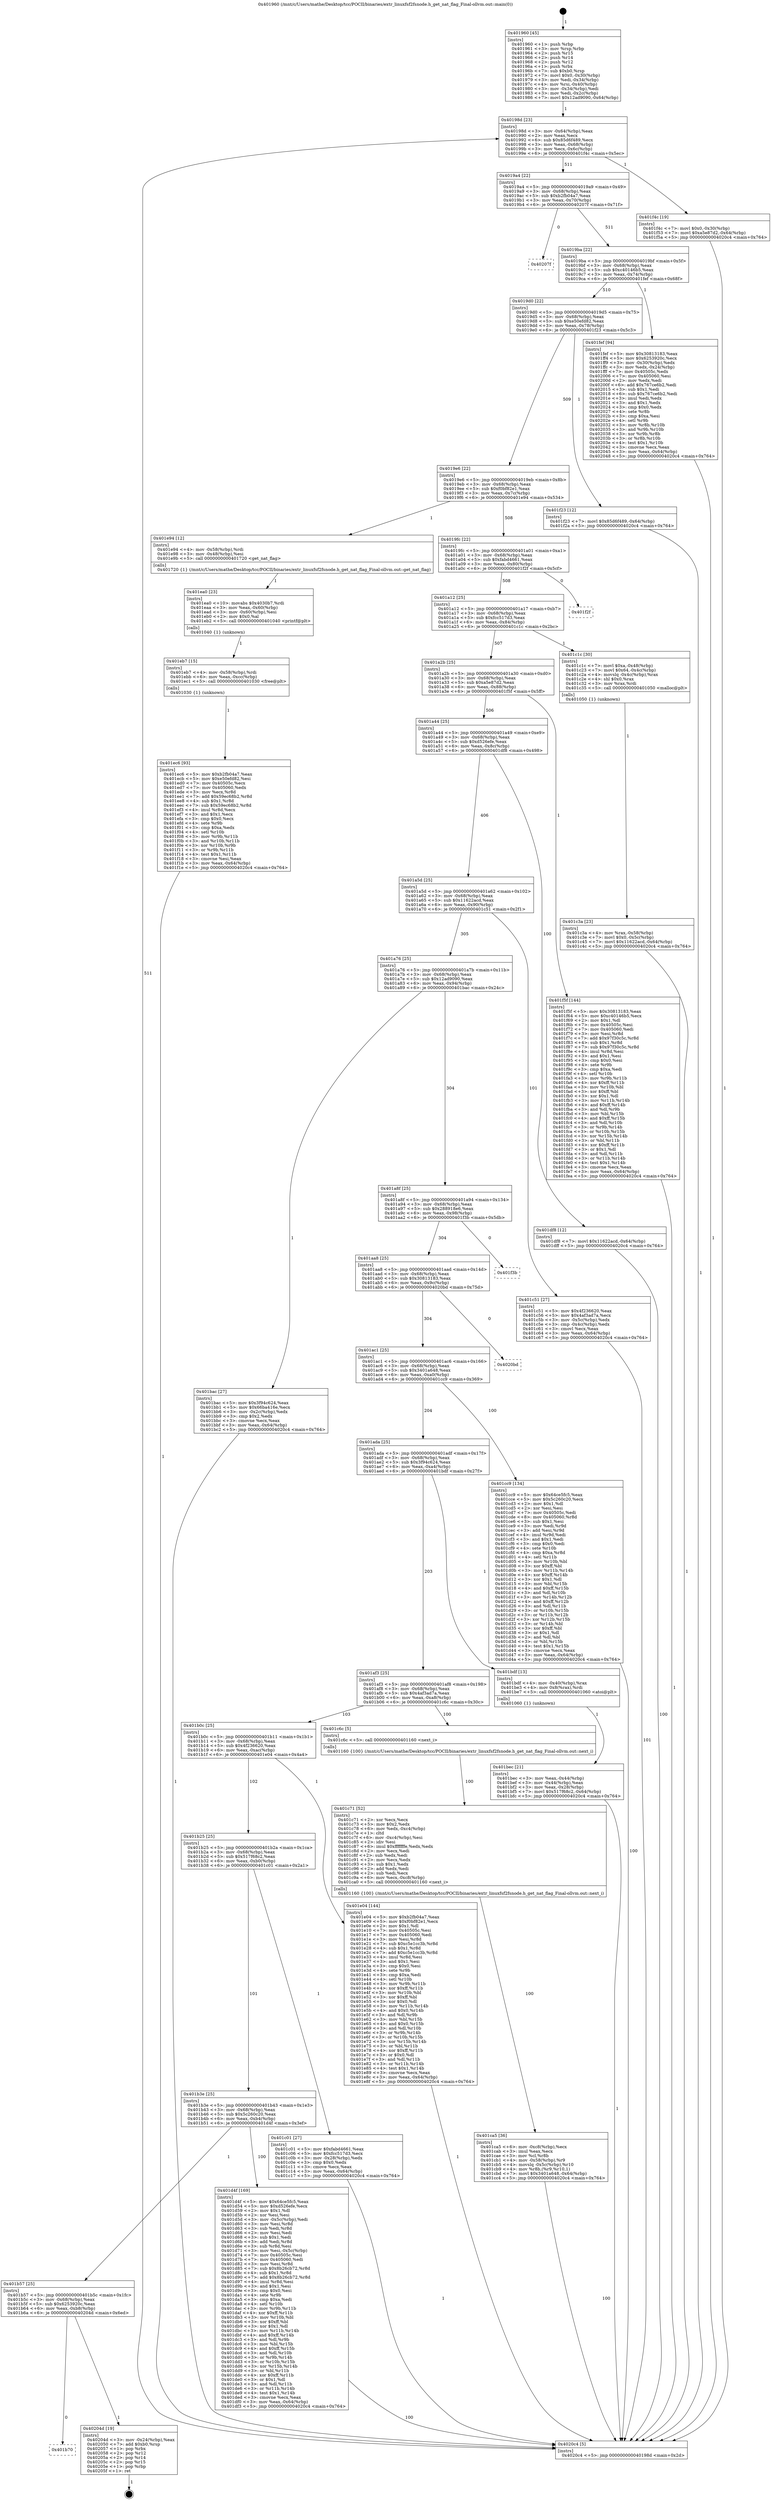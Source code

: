 digraph "0x401960" {
  label = "0x401960 (/mnt/c/Users/mathe/Desktop/tcc/POCII/binaries/extr_linuxfsf2fsnode.h_get_nat_flag_Final-ollvm.out::main(0))"
  labelloc = "t"
  node[shape=record]

  Entry [label="",width=0.3,height=0.3,shape=circle,fillcolor=black,style=filled]
  "0x40198d" [label="{
     0x40198d [23]\l
     | [instrs]\l
     &nbsp;&nbsp;0x40198d \<+3\>: mov -0x64(%rbp),%eax\l
     &nbsp;&nbsp;0x401990 \<+2\>: mov %eax,%ecx\l
     &nbsp;&nbsp;0x401992 \<+6\>: sub $0x85d6f489,%ecx\l
     &nbsp;&nbsp;0x401998 \<+3\>: mov %eax,-0x68(%rbp)\l
     &nbsp;&nbsp;0x40199b \<+3\>: mov %ecx,-0x6c(%rbp)\l
     &nbsp;&nbsp;0x40199e \<+6\>: je 0000000000401f4c \<main+0x5ec\>\l
  }"]
  "0x401f4c" [label="{
     0x401f4c [19]\l
     | [instrs]\l
     &nbsp;&nbsp;0x401f4c \<+7\>: movl $0x0,-0x30(%rbp)\l
     &nbsp;&nbsp;0x401f53 \<+7\>: movl $0xa5e87d2,-0x64(%rbp)\l
     &nbsp;&nbsp;0x401f5a \<+5\>: jmp 00000000004020c4 \<main+0x764\>\l
  }"]
  "0x4019a4" [label="{
     0x4019a4 [22]\l
     | [instrs]\l
     &nbsp;&nbsp;0x4019a4 \<+5\>: jmp 00000000004019a9 \<main+0x49\>\l
     &nbsp;&nbsp;0x4019a9 \<+3\>: mov -0x68(%rbp),%eax\l
     &nbsp;&nbsp;0x4019ac \<+5\>: sub $0xb2fb04a7,%eax\l
     &nbsp;&nbsp;0x4019b1 \<+3\>: mov %eax,-0x70(%rbp)\l
     &nbsp;&nbsp;0x4019b4 \<+6\>: je 000000000040207f \<main+0x71f\>\l
  }"]
  Exit [label="",width=0.3,height=0.3,shape=circle,fillcolor=black,style=filled,peripheries=2]
  "0x40207f" [label="{
     0x40207f\l
  }", style=dashed]
  "0x4019ba" [label="{
     0x4019ba [22]\l
     | [instrs]\l
     &nbsp;&nbsp;0x4019ba \<+5\>: jmp 00000000004019bf \<main+0x5f\>\l
     &nbsp;&nbsp;0x4019bf \<+3\>: mov -0x68(%rbp),%eax\l
     &nbsp;&nbsp;0x4019c2 \<+5\>: sub $0xc40146b5,%eax\l
     &nbsp;&nbsp;0x4019c7 \<+3\>: mov %eax,-0x74(%rbp)\l
     &nbsp;&nbsp;0x4019ca \<+6\>: je 0000000000401fef \<main+0x68f\>\l
  }"]
  "0x401b70" [label="{
     0x401b70\l
  }", style=dashed]
  "0x401fef" [label="{
     0x401fef [94]\l
     | [instrs]\l
     &nbsp;&nbsp;0x401fef \<+5\>: mov $0x30813183,%eax\l
     &nbsp;&nbsp;0x401ff4 \<+5\>: mov $0x6253920c,%ecx\l
     &nbsp;&nbsp;0x401ff9 \<+3\>: mov -0x30(%rbp),%edx\l
     &nbsp;&nbsp;0x401ffc \<+3\>: mov %edx,-0x24(%rbp)\l
     &nbsp;&nbsp;0x401fff \<+7\>: mov 0x40505c,%edx\l
     &nbsp;&nbsp;0x402006 \<+7\>: mov 0x405060,%esi\l
     &nbsp;&nbsp;0x40200d \<+2\>: mov %edx,%edi\l
     &nbsp;&nbsp;0x40200f \<+6\>: add $0x767ce6b2,%edi\l
     &nbsp;&nbsp;0x402015 \<+3\>: sub $0x1,%edi\l
     &nbsp;&nbsp;0x402018 \<+6\>: sub $0x767ce6b2,%edi\l
     &nbsp;&nbsp;0x40201e \<+3\>: imul %edi,%edx\l
     &nbsp;&nbsp;0x402021 \<+3\>: and $0x1,%edx\l
     &nbsp;&nbsp;0x402024 \<+3\>: cmp $0x0,%edx\l
     &nbsp;&nbsp;0x402027 \<+4\>: sete %r8b\l
     &nbsp;&nbsp;0x40202b \<+3\>: cmp $0xa,%esi\l
     &nbsp;&nbsp;0x40202e \<+4\>: setl %r9b\l
     &nbsp;&nbsp;0x402032 \<+3\>: mov %r8b,%r10b\l
     &nbsp;&nbsp;0x402035 \<+3\>: and %r9b,%r10b\l
     &nbsp;&nbsp;0x402038 \<+3\>: xor %r9b,%r8b\l
     &nbsp;&nbsp;0x40203b \<+3\>: or %r8b,%r10b\l
     &nbsp;&nbsp;0x40203e \<+4\>: test $0x1,%r10b\l
     &nbsp;&nbsp;0x402042 \<+3\>: cmovne %ecx,%eax\l
     &nbsp;&nbsp;0x402045 \<+3\>: mov %eax,-0x64(%rbp)\l
     &nbsp;&nbsp;0x402048 \<+5\>: jmp 00000000004020c4 \<main+0x764\>\l
  }"]
  "0x4019d0" [label="{
     0x4019d0 [22]\l
     | [instrs]\l
     &nbsp;&nbsp;0x4019d0 \<+5\>: jmp 00000000004019d5 \<main+0x75\>\l
     &nbsp;&nbsp;0x4019d5 \<+3\>: mov -0x68(%rbp),%eax\l
     &nbsp;&nbsp;0x4019d8 \<+5\>: sub $0xe50efd82,%eax\l
     &nbsp;&nbsp;0x4019dd \<+3\>: mov %eax,-0x78(%rbp)\l
     &nbsp;&nbsp;0x4019e0 \<+6\>: je 0000000000401f23 \<main+0x5c3\>\l
  }"]
  "0x40204d" [label="{
     0x40204d [19]\l
     | [instrs]\l
     &nbsp;&nbsp;0x40204d \<+3\>: mov -0x24(%rbp),%eax\l
     &nbsp;&nbsp;0x402050 \<+7\>: add $0xb0,%rsp\l
     &nbsp;&nbsp;0x402057 \<+1\>: pop %rbx\l
     &nbsp;&nbsp;0x402058 \<+2\>: pop %r12\l
     &nbsp;&nbsp;0x40205a \<+2\>: pop %r14\l
     &nbsp;&nbsp;0x40205c \<+2\>: pop %r15\l
     &nbsp;&nbsp;0x40205e \<+1\>: pop %rbp\l
     &nbsp;&nbsp;0x40205f \<+1\>: ret\l
  }"]
  "0x401f23" [label="{
     0x401f23 [12]\l
     | [instrs]\l
     &nbsp;&nbsp;0x401f23 \<+7\>: movl $0x85d6f489,-0x64(%rbp)\l
     &nbsp;&nbsp;0x401f2a \<+5\>: jmp 00000000004020c4 \<main+0x764\>\l
  }"]
  "0x4019e6" [label="{
     0x4019e6 [22]\l
     | [instrs]\l
     &nbsp;&nbsp;0x4019e6 \<+5\>: jmp 00000000004019eb \<main+0x8b\>\l
     &nbsp;&nbsp;0x4019eb \<+3\>: mov -0x68(%rbp),%eax\l
     &nbsp;&nbsp;0x4019ee \<+5\>: sub $0xf0bf82e1,%eax\l
     &nbsp;&nbsp;0x4019f3 \<+3\>: mov %eax,-0x7c(%rbp)\l
     &nbsp;&nbsp;0x4019f6 \<+6\>: je 0000000000401e94 \<main+0x534\>\l
  }"]
  "0x401ec6" [label="{
     0x401ec6 [93]\l
     | [instrs]\l
     &nbsp;&nbsp;0x401ec6 \<+5\>: mov $0xb2fb04a7,%eax\l
     &nbsp;&nbsp;0x401ecb \<+5\>: mov $0xe50efd82,%esi\l
     &nbsp;&nbsp;0x401ed0 \<+7\>: mov 0x40505c,%ecx\l
     &nbsp;&nbsp;0x401ed7 \<+7\>: mov 0x405060,%edx\l
     &nbsp;&nbsp;0x401ede \<+3\>: mov %ecx,%r8d\l
     &nbsp;&nbsp;0x401ee1 \<+7\>: add $0x59ec68b2,%r8d\l
     &nbsp;&nbsp;0x401ee8 \<+4\>: sub $0x1,%r8d\l
     &nbsp;&nbsp;0x401eec \<+7\>: sub $0x59ec68b2,%r8d\l
     &nbsp;&nbsp;0x401ef3 \<+4\>: imul %r8d,%ecx\l
     &nbsp;&nbsp;0x401ef7 \<+3\>: and $0x1,%ecx\l
     &nbsp;&nbsp;0x401efa \<+3\>: cmp $0x0,%ecx\l
     &nbsp;&nbsp;0x401efd \<+4\>: sete %r9b\l
     &nbsp;&nbsp;0x401f01 \<+3\>: cmp $0xa,%edx\l
     &nbsp;&nbsp;0x401f04 \<+4\>: setl %r10b\l
     &nbsp;&nbsp;0x401f08 \<+3\>: mov %r9b,%r11b\l
     &nbsp;&nbsp;0x401f0b \<+3\>: and %r10b,%r11b\l
     &nbsp;&nbsp;0x401f0e \<+3\>: xor %r10b,%r9b\l
     &nbsp;&nbsp;0x401f11 \<+3\>: or %r9b,%r11b\l
     &nbsp;&nbsp;0x401f14 \<+4\>: test $0x1,%r11b\l
     &nbsp;&nbsp;0x401f18 \<+3\>: cmovne %esi,%eax\l
     &nbsp;&nbsp;0x401f1b \<+3\>: mov %eax,-0x64(%rbp)\l
     &nbsp;&nbsp;0x401f1e \<+5\>: jmp 00000000004020c4 \<main+0x764\>\l
  }"]
  "0x401e94" [label="{
     0x401e94 [12]\l
     | [instrs]\l
     &nbsp;&nbsp;0x401e94 \<+4\>: mov -0x58(%rbp),%rdi\l
     &nbsp;&nbsp;0x401e98 \<+3\>: mov -0x48(%rbp),%esi\l
     &nbsp;&nbsp;0x401e9b \<+5\>: call 0000000000401720 \<get_nat_flag\>\l
     | [calls]\l
     &nbsp;&nbsp;0x401720 \{1\} (/mnt/c/Users/mathe/Desktop/tcc/POCII/binaries/extr_linuxfsf2fsnode.h_get_nat_flag_Final-ollvm.out::get_nat_flag)\l
  }"]
  "0x4019fc" [label="{
     0x4019fc [22]\l
     | [instrs]\l
     &nbsp;&nbsp;0x4019fc \<+5\>: jmp 0000000000401a01 \<main+0xa1\>\l
     &nbsp;&nbsp;0x401a01 \<+3\>: mov -0x68(%rbp),%eax\l
     &nbsp;&nbsp;0x401a04 \<+5\>: sub $0xfabd4661,%eax\l
     &nbsp;&nbsp;0x401a09 \<+3\>: mov %eax,-0x80(%rbp)\l
     &nbsp;&nbsp;0x401a0c \<+6\>: je 0000000000401f2f \<main+0x5cf\>\l
  }"]
  "0x401eb7" [label="{
     0x401eb7 [15]\l
     | [instrs]\l
     &nbsp;&nbsp;0x401eb7 \<+4\>: mov -0x58(%rbp),%rdi\l
     &nbsp;&nbsp;0x401ebb \<+6\>: mov %eax,-0xcc(%rbp)\l
     &nbsp;&nbsp;0x401ec1 \<+5\>: call 0000000000401030 \<free@plt\>\l
     | [calls]\l
     &nbsp;&nbsp;0x401030 \{1\} (unknown)\l
  }"]
  "0x401f2f" [label="{
     0x401f2f\l
  }", style=dashed]
  "0x401a12" [label="{
     0x401a12 [25]\l
     | [instrs]\l
     &nbsp;&nbsp;0x401a12 \<+5\>: jmp 0000000000401a17 \<main+0xb7\>\l
     &nbsp;&nbsp;0x401a17 \<+3\>: mov -0x68(%rbp),%eax\l
     &nbsp;&nbsp;0x401a1a \<+5\>: sub $0xfcc517d3,%eax\l
     &nbsp;&nbsp;0x401a1f \<+6\>: mov %eax,-0x84(%rbp)\l
     &nbsp;&nbsp;0x401a25 \<+6\>: je 0000000000401c1c \<main+0x2bc\>\l
  }"]
  "0x401ea0" [label="{
     0x401ea0 [23]\l
     | [instrs]\l
     &nbsp;&nbsp;0x401ea0 \<+10\>: movabs $0x4030b7,%rdi\l
     &nbsp;&nbsp;0x401eaa \<+3\>: mov %eax,-0x60(%rbp)\l
     &nbsp;&nbsp;0x401ead \<+3\>: mov -0x60(%rbp),%esi\l
     &nbsp;&nbsp;0x401eb0 \<+2\>: mov $0x0,%al\l
     &nbsp;&nbsp;0x401eb2 \<+5\>: call 0000000000401040 \<printf@plt\>\l
     | [calls]\l
     &nbsp;&nbsp;0x401040 \{1\} (unknown)\l
  }"]
  "0x401c1c" [label="{
     0x401c1c [30]\l
     | [instrs]\l
     &nbsp;&nbsp;0x401c1c \<+7\>: movl $0xa,-0x48(%rbp)\l
     &nbsp;&nbsp;0x401c23 \<+7\>: movl $0x64,-0x4c(%rbp)\l
     &nbsp;&nbsp;0x401c2a \<+4\>: movslq -0x4c(%rbp),%rax\l
     &nbsp;&nbsp;0x401c2e \<+4\>: shl $0x0,%rax\l
     &nbsp;&nbsp;0x401c32 \<+3\>: mov %rax,%rdi\l
     &nbsp;&nbsp;0x401c35 \<+5\>: call 0000000000401050 \<malloc@plt\>\l
     | [calls]\l
     &nbsp;&nbsp;0x401050 \{1\} (unknown)\l
  }"]
  "0x401a2b" [label="{
     0x401a2b [25]\l
     | [instrs]\l
     &nbsp;&nbsp;0x401a2b \<+5\>: jmp 0000000000401a30 \<main+0xd0\>\l
     &nbsp;&nbsp;0x401a30 \<+3\>: mov -0x68(%rbp),%eax\l
     &nbsp;&nbsp;0x401a33 \<+5\>: sub $0xa5e87d2,%eax\l
     &nbsp;&nbsp;0x401a38 \<+6\>: mov %eax,-0x88(%rbp)\l
     &nbsp;&nbsp;0x401a3e \<+6\>: je 0000000000401f5f \<main+0x5ff\>\l
  }"]
  "0x401b57" [label="{
     0x401b57 [25]\l
     | [instrs]\l
     &nbsp;&nbsp;0x401b57 \<+5\>: jmp 0000000000401b5c \<main+0x1fc\>\l
     &nbsp;&nbsp;0x401b5c \<+3\>: mov -0x68(%rbp),%eax\l
     &nbsp;&nbsp;0x401b5f \<+5\>: sub $0x6253920c,%eax\l
     &nbsp;&nbsp;0x401b64 \<+6\>: mov %eax,-0xb8(%rbp)\l
     &nbsp;&nbsp;0x401b6a \<+6\>: je 000000000040204d \<main+0x6ed\>\l
  }"]
  "0x401f5f" [label="{
     0x401f5f [144]\l
     | [instrs]\l
     &nbsp;&nbsp;0x401f5f \<+5\>: mov $0x30813183,%eax\l
     &nbsp;&nbsp;0x401f64 \<+5\>: mov $0xc40146b5,%ecx\l
     &nbsp;&nbsp;0x401f69 \<+2\>: mov $0x1,%dl\l
     &nbsp;&nbsp;0x401f6b \<+7\>: mov 0x40505c,%esi\l
     &nbsp;&nbsp;0x401f72 \<+7\>: mov 0x405060,%edi\l
     &nbsp;&nbsp;0x401f79 \<+3\>: mov %esi,%r8d\l
     &nbsp;&nbsp;0x401f7c \<+7\>: add $0x97f30c5c,%r8d\l
     &nbsp;&nbsp;0x401f83 \<+4\>: sub $0x1,%r8d\l
     &nbsp;&nbsp;0x401f87 \<+7\>: sub $0x97f30c5c,%r8d\l
     &nbsp;&nbsp;0x401f8e \<+4\>: imul %r8d,%esi\l
     &nbsp;&nbsp;0x401f92 \<+3\>: and $0x1,%esi\l
     &nbsp;&nbsp;0x401f95 \<+3\>: cmp $0x0,%esi\l
     &nbsp;&nbsp;0x401f98 \<+4\>: sete %r9b\l
     &nbsp;&nbsp;0x401f9c \<+3\>: cmp $0xa,%edi\l
     &nbsp;&nbsp;0x401f9f \<+4\>: setl %r10b\l
     &nbsp;&nbsp;0x401fa3 \<+3\>: mov %r9b,%r11b\l
     &nbsp;&nbsp;0x401fa6 \<+4\>: xor $0xff,%r11b\l
     &nbsp;&nbsp;0x401faa \<+3\>: mov %r10b,%bl\l
     &nbsp;&nbsp;0x401fad \<+3\>: xor $0xff,%bl\l
     &nbsp;&nbsp;0x401fb0 \<+3\>: xor $0x1,%dl\l
     &nbsp;&nbsp;0x401fb3 \<+3\>: mov %r11b,%r14b\l
     &nbsp;&nbsp;0x401fb6 \<+4\>: and $0xff,%r14b\l
     &nbsp;&nbsp;0x401fba \<+3\>: and %dl,%r9b\l
     &nbsp;&nbsp;0x401fbd \<+3\>: mov %bl,%r15b\l
     &nbsp;&nbsp;0x401fc0 \<+4\>: and $0xff,%r15b\l
     &nbsp;&nbsp;0x401fc4 \<+3\>: and %dl,%r10b\l
     &nbsp;&nbsp;0x401fc7 \<+3\>: or %r9b,%r14b\l
     &nbsp;&nbsp;0x401fca \<+3\>: or %r10b,%r15b\l
     &nbsp;&nbsp;0x401fcd \<+3\>: xor %r15b,%r14b\l
     &nbsp;&nbsp;0x401fd0 \<+3\>: or %bl,%r11b\l
     &nbsp;&nbsp;0x401fd3 \<+4\>: xor $0xff,%r11b\l
     &nbsp;&nbsp;0x401fd7 \<+3\>: or $0x1,%dl\l
     &nbsp;&nbsp;0x401fda \<+3\>: and %dl,%r11b\l
     &nbsp;&nbsp;0x401fdd \<+3\>: or %r11b,%r14b\l
     &nbsp;&nbsp;0x401fe0 \<+4\>: test $0x1,%r14b\l
     &nbsp;&nbsp;0x401fe4 \<+3\>: cmovne %ecx,%eax\l
     &nbsp;&nbsp;0x401fe7 \<+3\>: mov %eax,-0x64(%rbp)\l
     &nbsp;&nbsp;0x401fea \<+5\>: jmp 00000000004020c4 \<main+0x764\>\l
  }"]
  "0x401a44" [label="{
     0x401a44 [25]\l
     | [instrs]\l
     &nbsp;&nbsp;0x401a44 \<+5\>: jmp 0000000000401a49 \<main+0xe9\>\l
     &nbsp;&nbsp;0x401a49 \<+3\>: mov -0x68(%rbp),%eax\l
     &nbsp;&nbsp;0x401a4c \<+5\>: sub $0xd526efe,%eax\l
     &nbsp;&nbsp;0x401a51 \<+6\>: mov %eax,-0x8c(%rbp)\l
     &nbsp;&nbsp;0x401a57 \<+6\>: je 0000000000401df8 \<main+0x498\>\l
  }"]
  "0x401d4f" [label="{
     0x401d4f [169]\l
     | [instrs]\l
     &nbsp;&nbsp;0x401d4f \<+5\>: mov $0x64ce5fc5,%eax\l
     &nbsp;&nbsp;0x401d54 \<+5\>: mov $0xd526efe,%ecx\l
     &nbsp;&nbsp;0x401d59 \<+2\>: mov $0x1,%dl\l
     &nbsp;&nbsp;0x401d5b \<+2\>: xor %esi,%esi\l
     &nbsp;&nbsp;0x401d5d \<+3\>: mov -0x5c(%rbp),%edi\l
     &nbsp;&nbsp;0x401d60 \<+3\>: mov %esi,%r8d\l
     &nbsp;&nbsp;0x401d63 \<+3\>: sub %edi,%r8d\l
     &nbsp;&nbsp;0x401d66 \<+2\>: mov %esi,%edi\l
     &nbsp;&nbsp;0x401d68 \<+3\>: sub $0x1,%edi\l
     &nbsp;&nbsp;0x401d6b \<+3\>: add %edi,%r8d\l
     &nbsp;&nbsp;0x401d6e \<+3\>: sub %r8d,%esi\l
     &nbsp;&nbsp;0x401d71 \<+3\>: mov %esi,-0x5c(%rbp)\l
     &nbsp;&nbsp;0x401d74 \<+7\>: mov 0x40505c,%esi\l
     &nbsp;&nbsp;0x401d7b \<+7\>: mov 0x405060,%edi\l
     &nbsp;&nbsp;0x401d82 \<+3\>: mov %esi,%r8d\l
     &nbsp;&nbsp;0x401d85 \<+7\>: sub $0x8b26cb72,%r8d\l
     &nbsp;&nbsp;0x401d8c \<+4\>: sub $0x1,%r8d\l
     &nbsp;&nbsp;0x401d90 \<+7\>: add $0x8b26cb72,%r8d\l
     &nbsp;&nbsp;0x401d97 \<+4\>: imul %r8d,%esi\l
     &nbsp;&nbsp;0x401d9b \<+3\>: and $0x1,%esi\l
     &nbsp;&nbsp;0x401d9e \<+3\>: cmp $0x0,%esi\l
     &nbsp;&nbsp;0x401da1 \<+4\>: sete %r9b\l
     &nbsp;&nbsp;0x401da5 \<+3\>: cmp $0xa,%edi\l
     &nbsp;&nbsp;0x401da8 \<+4\>: setl %r10b\l
     &nbsp;&nbsp;0x401dac \<+3\>: mov %r9b,%r11b\l
     &nbsp;&nbsp;0x401daf \<+4\>: xor $0xff,%r11b\l
     &nbsp;&nbsp;0x401db3 \<+3\>: mov %r10b,%bl\l
     &nbsp;&nbsp;0x401db6 \<+3\>: xor $0xff,%bl\l
     &nbsp;&nbsp;0x401db9 \<+3\>: xor $0x1,%dl\l
     &nbsp;&nbsp;0x401dbc \<+3\>: mov %r11b,%r14b\l
     &nbsp;&nbsp;0x401dbf \<+4\>: and $0xff,%r14b\l
     &nbsp;&nbsp;0x401dc3 \<+3\>: and %dl,%r9b\l
     &nbsp;&nbsp;0x401dc6 \<+3\>: mov %bl,%r15b\l
     &nbsp;&nbsp;0x401dc9 \<+4\>: and $0xff,%r15b\l
     &nbsp;&nbsp;0x401dcd \<+3\>: and %dl,%r10b\l
     &nbsp;&nbsp;0x401dd0 \<+3\>: or %r9b,%r14b\l
     &nbsp;&nbsp;0x401dd3 \<+3\>: or %r10b,%r15b\l
     &nbsp;&nbsp;0x401dd6 \<+3\>: xor %r15b,%r14b\l
     &nbsp;&nbsp;0x401dd9 \<+3\>: or %bl,%r11b\l
     &nbsp;&nbsp;0x401ddc \<+4\>: xor $0xff,%r11b\l
     &nbsp;&nbsp;0x401de0 \<+3\>: or $0x1,%dl\l
     &nbsp;&nbsp;0x401de3 \<+3\>: and %dl,%r11b\l
     &nbsp;&nbsp;0x401de6 \<+3\>: or %r11b,%r14b\l
     &nbsp;&nbsp;0x401de9 \<+4\>: test $0x1,%r14b\l
     &nbsp;&nbsp;0x401ded \<+3\>: cmovne %ecx,%eax\l
     &nbsp;&nbsp;0x401df0 \<+3\>: mov %eax,-0x64(%rbp)\l
     &nbsp;&nbsp;0x401df3 \<+5\>: jmp 00000000004020c4 \<main+0x764\>\l
  }"]
  "0x401df8" [label="{
     0x401df8 [12]\l
     | [instrs]\l
     &nbsp;&nbsp;0x401df8 \<+7\>: movl $0x11622acd,-0x64(%rbp)\l
     &nbsp;&nbsp;0x401dff \<+5\>: jmp 00000000004020c4 \<main+0x764\>\l
  }"]
  "0x401a5d" [label="{
     0x401a5d [25]\l
     | [instrs]\l
     &nbsp;&nbsp;0x401a5d \<+5\>: jmp 0000000000401a62 \<main+0x102\>\l
     &nbsp;&nbsp;0x401a62 \<+3\>: mov -0x68(%rbp),%eax\l
     &nbsp;&nbsp;0x401a65 \<+5\>: sub $0x11622acd,%eax\l
     &nbsp;&nbsp;0x401a6a \<+6\>: mov %eax,-0x90(%rbp)\l
     &nbsp;&nbsp;0x401a70 \<+6\>: je 0000000000401c51 \<main+0x2f1\>\l
  }"]
  "0x401ca5" [label="{
     0x401ca5 [36]\l
     | [instrs]\l
     &nbsp;&nbsp;0x401ca5 \<+6\>: mov -0xc8(%rbp),%ecx\l
     &nbsp;&nbsp;0x401cab \<+3\>: imul %eax,%ecx\l
     &nbsp;&nbsp;0x401cae \<+3\>: mov %cl,%r8b\l
     &nbsp;&nbsp;0x401cb1 \<+4\>: mov -0x58(%rbp),%r9\l
     &nbsp;&nbsp;0x401cb5 \<+4\>: movslq -0x5c(%rbp),%r10\l
     &nbsp;&nbsp;0x401cb9 \<+4\>: mov %r8b,(%r9,%r10,1)\l
     &nbsp;&nbsp;0x401cbd \<+7\>: movl $0x3401a648,-0x64(%rbp)\l
     &nbsp;&nbsp;0x401cc4 \<+5\>: jmp 00000000004020c4 \<main+0x764\>\l
  }"]
  "0x401c51" [label="{
     0x401c51 [27]\l
     | [instrs]\l
     &nbsp;&nbsp;0x401c51 \<+5\>: mov $0x4f236620,%eax\l
     &nbsp;&nbsp;0x401c56 \<+5\>: mov $0x4af3ad7a,%ecx\l
     &nbsp;&nbsp;0x401c5b \<+3\>: mov -0x5c(%rbp),%edx\l
     &nbsp;&nbsp;0x401c5e \<+3\>: cmp -0x4c(%rbp),%edx\l
     &nbsp;&nbsp;0x401c61 \<+3\>: cmovl %ecx,%eax\l
     &nbsp;&nbsp;0x401c64 \<+3\>: mov %eax,-0x64(%rbp)\l
     &nbsp;&nbsp;0x401c67 \<+5\>: jmp 00000000004020c4 \<main+0x764\>\l
  }"]
  "0x401a76" [label="{
     0x401a76 [25]\l
     | [instrs]\l
     &nbsp;&nbsp;0x401a76 \<+5\>: jmp 0000000000401a7b \<main+0x11b\>\l
     &nbsp;&nbsp;0x401a7b \<+3\>: mov -0x68(%rbp),%eax\l
     &nbsp;&nbsp;0x401a7e \<+5\>: sub $0x12ad9090,%eax\l
     &nbsp;&nbsp;0x401a83 \<+6\>: mov %eax,-0x94(%rbp)\l
     &nbsp;&nbsp;0x401a89 \<+6\>: je 0000000000401bac \<main+0x24c\>\l
  }"]
  "0x401c71" [label="{
     0x401c71 [52]\l
     | [instrs]\l
     &nbsp;&nbsp;0x401c71 \<+2\>: xor %ecx,%ecx\l
     &nbsp;&nbsp;0x401c73 \<+5\>: mov $0x2,%edx\l
     &nbsp;&nbsp;0x401c78 \<+6\>: mov %edx,-0xc4(%rbp)\l
     &nbsp;&nbsp;0x401c7e \<+1\>: cltd\l
     &nbsp;&nbsp;0x401c7f \<+6\>: mov -0xc4(%rbp),%esi\l
     &nbsp;&nbsp;0x401c85 \<+2\>: idiv %esi\l
     &nbsp;&nbsp;0x401c87 \<+6\>: imul $0xfffffffe,%edx,%edx\l
     &nbsp;&nbsp;0x401c8d \<+2\>: mov %ecx,%edi\l
     &nbsp;&nbsp;0x401c8f \<+2\>: sub %edx,%edi\l
     &nbsp;&nbsp;0x401c91 \<+2\>: mov %ecx,%edx\l
     &nbsp;&nbsp;0x401c93 \<+3\>: sub $0x1,%edx\l
     &nbsp;&nbsp;0x401c96 \<+2\>: add %edx,%edi\l
     &nbsp;&nbsp;0x401c98 \<+2\>: sub %edi,%ecx\l
     &nbsp;&nbsp;0x401c9a \<+6\>: mov %ecx,-0xc8(%rbp)\l
     &nbsp;&nbsp;0x401ca0 \<+5\>: call 0000000000401160 \<next_i\>\l
     | [calls]\l
     &nbsp;&nbsp;0x401160 \{100\} (/mnt/c/Users/mathe/Desktop/tcc/POCII/binaries/extr_linuxfsf2fsnode.h_get_nat_flag_Final-ollvm.out::next_i)\l
  }"]
  "0x401bac" [label="{
     0x401bac [27]\l
     | [instrs]\l
     &nbsp;&nbsp;0x401bac \<+5\>: mov $0x3f94c624,%eax\l
     &nbsp;&nbsp;0x401bb1 \<+5\>: mov $0x66ba416e,%ecx\l
     &nbsp;&nbsp;0x401bb6 \<+3\>: mov -0x2c(%rbp),%edx\l
     &nbsp;&nbsp;0x401bb9 \<+3\>: cmp $0x2,%edx\l
     &nbsp;&nbsp;0x401bbc \<+3\>: cmovne %ecx,%eax\l
     &nbsp;&nbsp;0x401bbf \<+3\>: mov %eax,-0x64(%rbp)\l
     &nbsp;&nbsp;0x401bc2 \<+5\>: jmp 00000000004020c4 \<main+0x764\>\l
  }"]
  "0x401a8f" [label="{
     0x401a8f [25]\l
     | [instrs]\l
     &nbsp;&nbsp;0x401a8f \<+5\>: jmp 0000000000401a94 \<main+0x134\>\l
     &nbsp;&nbsp;0x401a94 \<+3\>: mov -0x68(%rbp),%eax\l
     &nbsp;&nbsp;0x401a97 \<+5\>: sub $0x288918e6,%eax\l
     &nbsp;&nbsp;0x401a9c \<+6\>: mov %eax,-0x98(%rbp)\l
     &nbsp;&nbsp;0x401aa2 \<+6\>: je 0000000000401f3b \<main+0x5db\>\l
  }"]
  "0x4020c4" [label="{
     0x4020c4 [5]\l
     | [instrs]\l
     &nbsp;&nbsp;0x4020c4 \<+5\>: jmp 000000000040198d \<main+0x2d\>\l
  }"]
  "0x401960" [label="{
     0x401960 [45]\l
     | [instrs]\l
     &nbsp;&nbsp;0x401960 \<+1\>: push %rbp\l
     &nbsp;&nbsp;0x401961 \<+3\>: mov %rsp,%rbp\l
     &nbsp;&nbsp;0x401964 \<+2\>: push %r15\l
     &nbsp;&nbsp;0x401966 \<+2\>: push %r14\l
     &nbsp;&nbsp;0x401968 \<+2\>: push %r12\l
     &nbsp;&nbsp;0x40196a \<+1\>: push %rbx\l
     &nbsp;&nbsp;0x40196b \<+7\>: sub $0xb0,%rsp\l
     &nbsp;&nbsp;0x401972 \<+7\>: movl $0x0,-0x30(%rbp)\l
     &nbsp;&nbsp;0x401979 \<+3\>: mov %edi,-0x34(%rbp)\l
     &nbsp;&nbsp;0x40197c \<+4\>: mov %rsi,-0x40(%rbp)\l
     &nbsp;&nbsp;0x401980 \<+3\>: mov -0x34(%rbp),%edi\l
     &nbsp;&nbsp;0x401983 \<+3\>: mov %edi,-0x2c(%rbp)\l
     &nbsp;&nbsp;0x401986 \<+7\>: movl $0x12ad9090,-0x64(%rbp)\l
  }"]
  "0x401c3a" [label="{
     0x401c3a [23]\l
     | [instrs]\l
     &nbsp;&nbsp;0x401c3a \<+4\>: mov %rax,-0x58(%rbp)\l
     &nbsp;&nbsp;0x401c3e \<+7\>: movl $0x0,-0x5c(%rbp)\l
     &nbsp;&nbsp;0x401c45 \<+7\>: movl $0x11622acd,-0x64(%rbp)\l
     &nbsp;&nbsp;0x401c4c \<+5\>: jmp 00000000004020c4 \<main+0x764\>\l
  }"]
  "0x401f3b" [label="{
     0x401f3b\l
  }", style=dashed]
  "0x401aa8" [label="{
     0x401aa8 [25]\l
     | [instrs]\l
     &nbsp;&nbsp;0x401aa8 \<+5\>: jmp 0000000000401aad \<main+0x14d\>\l
     &nbsp;&nbsp;0x401aad \<+3\>: mov -0x68(%rbp),%eax\l
     &nbsp;&nbsp;0x401ab0 \<+5\>: sub $0x30813183,%eax\l
     &nbsp;&nbsp;0x401ab5 \<+6\>: mov %eax,-0x9c(%rbp)\l
     &nbsp;&nbsp;0x401abb \<+6\>: je 00000000004020bd \<main+0x75d\>\l
  }"]
  "0x401b3e" [label="{
     0x401b3e [25]\l
     | [instrs]\l
     &nbsp;&nbsp;0x401b3e \<+5\>: jmp 0000000000401b43 \<main+0x1e3\>\l
     &nbsp;&nbsp;0x401b43 \<+3\>: mov -0x68(%rbp),%eax\l
     &nbsp;&nbsp;0x401b46 \<+5\>: sub $0x5c260c20,%eax\l
     &nbsp;&nbsp;0x401b4b \<+6\>: mov %eax,-0xb4(%rbp)\l
     &nbsp;&nbsp;0x401b51 \<+6\>: je 0000000000401d4f \<main+0x3ef\>\l
  }"]
  "0x4020bd" [label="{
     0x4020bd\l
  }", style=dashed]
  "0x401ac1" [label="{
     0x401ac1 [25]\l
     | [instrs]\l
     &nbsp;&nbsp;0x401ac1 \<+5\>: jmp 0000000000401ac6 \<main+0x166\>\l
     &nbsp;&nbsp;0x401ac6 \<+3\>: mov -0x68(%rbp),%eax\l
     &nbsp;&nbsp;0x401ac9 \<+5\>: sub $0x3401a648,%eax\l
     &nbsp;&nbsp;0x401ace \<+6\>: mov %eax,-0xa0(%rbp)\l
     &nbsp;&nbsp;0x401ad4 \<+6\>: je 0000000000401cc9 \<main+0x369\>\l
  }"]
  "0x401c01" [label="{
     0x401c01 [27]\l
     | [instrs]\l
     &nbsp;&nbsp;0x401c01 \<+5\>: mov $0xfabd4661,%eax\l
     &nbsp;&nbsp;0x401c06 \<+5\>: mov $0xfcc517d3,%ecx\l
     &nbsp;&nbsp;0x401c0b \<+3\>: mov -0x28(%rbp),%edx\l
     &nbsp;&nbsp;0x401c0e \<+3\>: cmp $0x0,%edx\l
     &nbsp;&nbsp;0x401c11 \<+3\>: cmove %ecx,%eax\l
     &nbsp;&nbsp;0x401c14 \<+3\>: mov %eax,-0x64(%rbp)\l
     &nbsp;&nbsp;0x401c17 \<+5\>: jmp 00000000004020c4 \<main+0x764\>\l
  }"]
  "0x401cc9" [label="{
     0x401cc9 [134]\l
     | [instrs]\l
     &nbsp;&nbsp;0x401cc9 \<+5\>: mov $0x64ce5fc5,%eax\l
     &nbsp;&nbsp;0x401cce \<+5\>: mov $0x5c260c20,%ecx\l
     &nbsp;&nbsp;0x401cd3 \<+2\>: mov $0x1,%dl\l
     &nbsp;&nbsp;0x401cd5 \<+2\>: xor %esi,%esi\l
     &nbsp;&nbsp;0x401cd7 \<+7\>: mov 0x40505c,%edi\l
     &nbsp;&nbsp;0x401cde \<+8\>: mov 0x405060,%r8d\l
     &nbsp;&nbsp;0x401ce6 \<+3\>: sub $0x1,%esi\l
     &nbsp;&nbsp;0x401ce9 \<+3\>: mov %edi,%r9d\l
     &nbsp;&nbsp;0x401cec \<+3\>: add %esi,%r9d\l
     &nbsp;&nbsp;0x401cef \<+4\>: imul %r9d,%edi\l
     &nbsp;&nbsp;0x401cf3 \<+3\>: and $0x1,%edi\l
     &nbsp;&nbsp;0x401cf6 \<+3\>: cmp $0x0,%edi\l
     &nbsp;&nbsp;0x401cf9 \<+4\>: sete %r10b\l
     &nbsp;&nbsp;0x401cfd \<+4\>: cmp $0xa,%r8d\l
     &nbsp;&nbsp;0x401d01 \<+4\>: setl %r11b\l
     &nbsp;&nbsp;0x401d05 \<+3\>: mov %r10b,%bl\l
     &nbsp;&nbsp;0x401d08 \<+3\>: xor $0xff,%bl\l
     &nbsp;&nbsp;0x401d0b \<+3\>: mov %r11b,%r14b\l
     &nbsp;&nbsp;0x401d0e \<+4\>: xor $0xff,%r14b\l
     &nbsp;&nbsp;0x401d12 \<+3\>: xor $0x1,%dl\l
     &nbsp;&nbsp;0x401d15 \<+3\>: mov %bl,%r15b\l
     &nbsp;&nbsp;0x401d18 \<+4\>: and $0xff,%r15b\l
     &nbsp;&nbsp;0x401d1c \<+3\>: and %dl,%r10b\l
     &nbsp;&nbsp;0x401d1f \<+3\>: mov %r14b,%r12b\l
     &nbsp;&nbsp;0x401d22 \<+4\>: and $0xff,%r12b\l
     &nbsp;&nbsp;0x401d26 \<+3\>: and %dl,%r11b\l
     &nbsp;&nbsp;0x401d29 \<+3\>: or %r10b,%r15b\l
     &nbsp;&nbsp;0x401d2c \<+3\>: or %r11b,%r12b\l
     &nbsp;&nbsp;0x401d2f \<+3\>: xor %r12b,%r15b\l
     &nbsp;&nbsp;0x401d32 \<+3\>: or %r14b,%bl\l
     &nbsp;&nbsp;0x401d35 \<+3\>: xor $0xff,%bl\l
     &nbsp;&nbsp;0x401d38 \<+3\>: or $0x1,%dl\l
     &nbsp;&nbsp;0x401d3b \<+2\>: and %dl,%bl\l
     &nbsp;&nbsp;0x401d3d \<+3\>: or %bl,%r15b\l
     &nbsp;&nbsp;0x401d40 \<+4\>: test $0x1,%r15b\l
     &nbsp;&nbsp;0x401d44 \<+3\>: cmovne %ecx,%eax\l
     &nbsp;&nbsp;0x401d47 \<+3\>: mov %eax,-0x64(%rbp)\l
     &nbsp;&nbsp;0x401d4a \<+5\>: jmp 00000000004020c4 \<main+0x764\>\l
  }"]
  "0x401ada" [label="{
     0x401ada [25]\l
     | [instrs]\l
     &nbsp;&nbsp;0x401ada \<+5\>: jmp 0000000000401adf \<main+0x17f\>\l
     &nbsp;&nbsp;0x401adf \<+3\>: mov -0x68(%rbp),%eax\l
     &nbsp;&nbsp;0x401ae2 \<+5\>: sub $0x3f94c624,%eax\l
     &nbsp;&nbsp;0x401ae7 \<+6\>: mov %eax,-0xa4(%rbp)\l
     &nbsp;&nbsp;0x401aed \<+6\>: je 0000000000401bdf \<main+0x27f\>\l
  }"]
  "0x401b25" [label="{
     0x401b25 [25]\l
     | [instrs]\l
     &nbsp;&nbsp;0x401b25 \<+5\>: jmp 0000000000401b2a \<main+0x1ca\>\l
     &nbsp;&nbsp;0x401b2a \<+3\>: mov -0x68(%rbp),%eax\l
     &nbsp;&nbsp;0x401b2d \<+5\>: sub $0x517f68c2,%eax\l
     &nbsp;&nbsp;0x401b32 \<+6\>: mov %eax,-0xb0(%rbp)\l
     &nbsp;&nbsp;0x401b38 \<+6\>: je 0000000000401c01 \<main+0x2a1\>\l
  }"]
  "0x401bdf" [label="{
     0x401bdf [13]\l
     | [instrs]\l
     &nbsp;&nbsp;0x401bdf \<+4\>: mov -0x40(%rbp),%rax\l
     &nbsp;&nbsp;0x401be3 \<+4\>: mov 0x8(%rax),%rdi\l
     &nbsp;&nbsp;0x401be7 \<+5\>: call 0000000000401060 \<atoi@plt\>\l
     | [calls]\l
     &nbsp;&nbsp;0x401060 \{1\} (unknown)\l
  }"]
  "0x401af3" [label="{
     0x401af3 [25]\l
     | [instrs]\l
     &nbsp;&nbsp;0x401af3 \<+5\>: jmp 0000000000401af8 \<main+0x198\>\l
     &nbsp;&nbsp;0x401af8 \<+3\>: mov -0x68(%rbp),%eax\l
     &nbsp;&nbsp;0x401afb \<+5\>: sub $0x4af3ad7a,%eax\l
     &nbsp;&nbsp;0x401b00 \<+6\>: mov %eax,-0xa8(%rbp)\l
     &nbsp;&nbsp;0x401b06 \<+6\>: je 0000000000401c6c \<main+0x30c\>\l
  }"]
  "0x401bec" [label="{
     0x401bec [21]\l
     | [instrs]\l
     &nbsp;&nbsp;0x401bec \<+3\>: mov %eax,-0x44(%rbp)\l
     &nbsp;&nbsp;0x401bef \<+3\>: mov -0x44(%rbp),%eax\l
     &nbsp;&nbsp;0x401bf2 \<+3\>: mov %eax,-0x28(%rbp)\l
     &nbsp;&nbsp;0x401bf5 \<+7\>: movl $0x517f68c2,-0x64(%rbp)\l
     &nbsp;&nbsp;0x401bfc \<+5\>: jmp 00000000004020c4 \<main+0x764\>\l
  }"]
  "0x401e04" [label="{
     0x401e04 [144]\l
     | [instrs]\l
     &nbsp;&nbsp;0x401e04 \<+5\>: mov $0xb2fb04a7,%eax\l
     &nbsp;&nbsp;0x401e09 \<+5\>: mov $0xf0bf82e1,%ecx\l
     &nbsp;&nbsp;0x401e0e \<+2\>: mov $0x1,%dl\l
     &nbsp;&nbsp;0x401e10 \<+7\>: mov 0x40505c,%esi\l
     &nbsp;&nbsp;0x401e17 \<+7\>: mov 0x405060,%edi\l
     &nbsp;&nbsp;0x401e1e \<+3\>: mov %esi,%r8d\l
     &nbsp;&nbsp;0x401e21 \<+7\>: sub $0xc5e1cc3b,%r8d\l
     &nbsp;&nbsp;0x401e28 \<+4\>: sub $0x1,%r8d\l
     &nbsp;&nbsp;0x401e2c \<+7\>: add $0xc5e1cc3b,%r8d\l
     &nbsp;&nbsp;0x401e33 \<+4\>: imul %r8d,%esi\l
     &nbsp;&nbsp;0x401e37 \<+3\>: and $0x1,%esi\l
     &nbsp;&nbsp;0x401e3a \<+3\>: cmp $0x0,%esi\l
     &nbsp;&nbsp;0x401e3d \<+4\>: sete %r9b\l
     &nbsp;&nbsp;0x401e41 \<+3\>: cmp $0xa,%edi\l
     &nbsp;&nbsp;0x401e44 \<+4\>: setl %r10b\l
     &nbsp;&nbsp;0x401e48 \<+3\>: mov %r9b,%r11b\l
     &nbsp;&nbsp;0x401e4b \<+4\>: xor $0xff,%r11b\l
     &nbsp;&nbsp;0x401e4f \<+3\>: mov %r10b,%bl\l
     &nbsp;&nbsp;0x401e52 \<+3\>: xor $0xff,%bl\l
     &nbsp;&nbsp;0x401e55 \<+3\>: xor $0x0,%dl\l
     &nbsp;&nbsp;0x401e58 \<+3\>: mov %r11b,%r14b\l
     &nbsp;&nbsp;0x401e5b \<+4\>: and $0x0,%r14b\l
     &nbsp;&nbsp;0x401e5f \<+3\>: and %dl,%r9b\l
     &nbsp;&nbsp;0x401e62 \<+3\>: mov %bl,%r15b\l
     &nbsp;&nbsp;0x401e65 \<+4\>: and $0x0,%r15b\l
     &nbsp;&nbsp;0x401e69 \<+3\>: and %dl,%r10b\l
     &nbsp;&nbsp;0x401e6c \<+3\>: or %r9b,%r14b\l
     &nbsp;&nbsp;0x401e6f \<+3\>: or %r10b,%r15b\l
     &nbsp;&nbsp;0x401e72 \<+3\>: xor %r15b,%r14b\l
     &nbsp;&nbsp;0x401e75 \<+3\>: or %bl,%r11b\l
     &nbsp;&nbsp;0x401e78 \<+4\>: xor $0xff,%r11b\l
     &nbsp;&nbsp;0x401e7c \<+3\>: or $0x0,%dl\l
     &nbsp;&nbsp;0x401e7f \<+3\>: and %dl,%r11b\l
     &nbsp;&nbsp;0x401e82 \<+3\>: or %r11b,%r14b\l
     &nbsp;&nbsp;0x401e85 \<+4\>: test $0x1,%r14b\l
     &nbsp;&nbsp;0x401e89 \<+3\>: cmovne %ecx,%eax\l
     &nbsp;&nbsp;0x401e8c \<+3\>: mov %eax,-0x64(%rbp)\l
     &nbsp;&nbsp;0x401e8f \<+5\>: jmp 00000000004020c4 \<main+0x764\>\l
  }"]
  "0x401c6c" [label="{
     0x401c6c [5]\l
     | [instrs]\l
     &nbsp;&nbsp;0x401c6c \<+5\>: call 0000000000401160 \<next_i\>\l
     | [calls]\l
     &nbsp;&nbsp;0x401160 \{100\} (/mnt/c/Users/mathe/Desktop/tcc/POCII/binaries/extr_linuxfsf2fsnode.h_get_nat_flag_Final-ollvm.out::next_i)\l
  }"]
  "0x401b0c" [label="{
     0x401b0c [25]\l
     | [instrs]\l
     &nbsp;&nbsp;0x401b0c \<+5\>: jmp 0000000000401b11 \<main+0x1b1\>\l
     &nbsp;&nbsp;0x401b11 \<+3\>: mov -0x68(%rbp),%eax\l
     &nbsp;&nbsp;0x401b14 \<+5\>: sub $0x4f236620,%eax\l
     &nbsp;&nbsp;0x401b19 \<+6\>: mov %eax,-0xac(%rbp)\l
     &nbsp;&nbsp;0x401b1f \<+6\>: je 0000000000401e04 \<main+0x4a4\>\l
  }"]
  Entry -> "0x401960" [label=" 1"]
  "0x40198d" -> "0x401f4c" [label=" 1"]
  "0x40198d" -> "0x4019a4" [label=" 511"]
  "0x40204d" -> Exit [label=" 1"]
  "0x4019a4" -> "0x40207f" [label=" 0"]
  "0x4019a4" -> "0x4019ba" [label=" 511"]
  "0x401b57" -> "0x401b70" [label=" 0"]
  "0x4019ba" -> "0x401fef" [label=" 1"]
  "0x4019ba" -> "0x4019d0" [label=" 510"]
  "0x401b57" -> "0x40204d" [label=" 1"]
  "0x4019d0" -> "0x401f23" [label=" 1"]
  "0x4019d0" -> "0x4019e6" [label=" 509"]
  "0x401fef" -> "0x4020c4" [label=" 1"]
  "0x4019e6" -> "0x401e94" [label=" 1"]
  "0x4019e6" -> "0x4019fc" [label=" 508"]
  "0x401f5f" -> "0x4020c4" [label=" 1"]
  "0x4019fc" -> "0x401f2f" [label=" 0"]
  "0x4019fc" -> "0x401a12" [label=" 508"]
  "0x401f4c" -> "0x4020c4" [label=" 1"]
  "0x401a12" -> "0x401c1c" [label=" 1"]
  "0x401a12" -> "0x401a2b" [label=" 507"]
  "0x401f23" -> "0x4020c4" [label=" 1"]
  "0x401a2b" -> "0x401f5f" [label=" 1"]
  "0x401a2b" -> "0x401a44" [label=" 506"]
  "0x401ec6" -> "0x4020c4" [label=" 1"]
  "0x401a44" -> "0x401df8" [label=" 100"]
  "0x401a44" -> "0x401a5d" [label=" 406"]
  "0x401eb7" -> "0x401ec6" [label=" 1"]
  "0x401a5d" -> "0x401c51" [label=" 101"]
  "0x401a5d" -> "0x401a76" [label=" 305"]
  "0x401e94" -> "0x401ea0" [label=" 1"]
  "0x401a76" -> "0x401bac" [label=" 1"]
  "0x401a76" -> "0x401a8f" [label=" 304"]
  "0x401bac" -> "0x4020c4" [label=" 1"]
  "0x401960" -> "0x40198d" [label=" 1"]
  "0x4020c4" -> "0x40198d" [label=" 511"]
  "0x401e04" -> "0x4020c4" [label=" 1"]
  "0x401a8f" -> "0x401f3b" [label=" 0"]
  "0x401a8f" -> "0x401aa8" [label=" 304"]
  "0x401df8" -> "0x4020c4" [label=" 100"]
  "0x401aa8" -> "0x4020bd" [label=" 0"]
  "0x401aa8" -> "0x401ac1" [label=" 304"]
  "0x401d4f" -> "0x4020c4" [label=" 100"]
  "0x401ac1" -> "0x401cc9" [label=" 100"]
  "0x401ac1" -> "0x401ada" [label=" 204"]
  "0x401b3e" -> "0x401b57" [label=" 1"]
  "0x401ada" -> "0x401bdf" [label=" 1"]
  "0x401ada" -> "0x401af3" [label=" 203"]
  "0x401bdf" -> "0x401bec" [label=" 1"]
  "0x401bec" -> "0x4020c4" [label=" 1"]
  "0x401ea0" -> "0x401eb7" [label=" 1"]
  "0x401af3" -> "0x401c6c" [label=" 100"]
  "0x401af3" -> "0x401b0c" [label=" 103"]
  "0x401cc9" -> "0x4020c4" [label=" 100"]
  "0x401b0c" -> "0x401e04" [label=" 1"]
  "0x401b0c" -> "0x401b25" [label=" 102"]
  "0x401b3e" -> "0x401d4f" [label=" 100"]
  "0x401b25" -> "0x401c01" [label=" 1"]
  "0x401b25" -> "0x401b3e" [label=" 101"]
  "0x401c01" -> "0x4020c4" [label=" 1"]
  "0x401c1c" -> "0x401c3a" [label=" 1"]
  "0x401c3a" -> "0x4020c4" [label=" 1"]
  "0x401c51" -> "0x4020c4" [label=" 101"]
  "0x401c6c" -> "0x401c71" [label=" 100"]
  "0x401c71" -> "0x401ca5" [label=" 100"]
  "0x401ca5" -> "0x4020c4" [label=" 100"]
}
